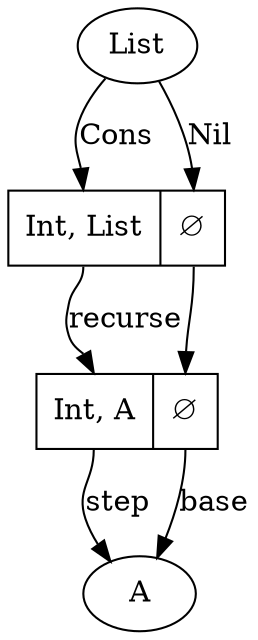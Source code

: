 digraph {
    List
    ListStruct[shape=record label="<cons> Int, List| <nil> ∅"]
    ListStruct2[shape=record label="<cons> Int, A| <nil> ∅"]
    String[label="A"]

    List             -> ListStruct:cons [class="pattern" label=Cons]
    List             -> ListStruct:nil [class="pattern" label=Nil]
    ListStruct:cons  -> ListStruct2:cons [label=recurse]
    ListStruct:nil   -> ListStruct2:nil
    ListStruct2:cons -> String[label="step"]
    ListStruct2:nil  -> String[label="base"]
}
